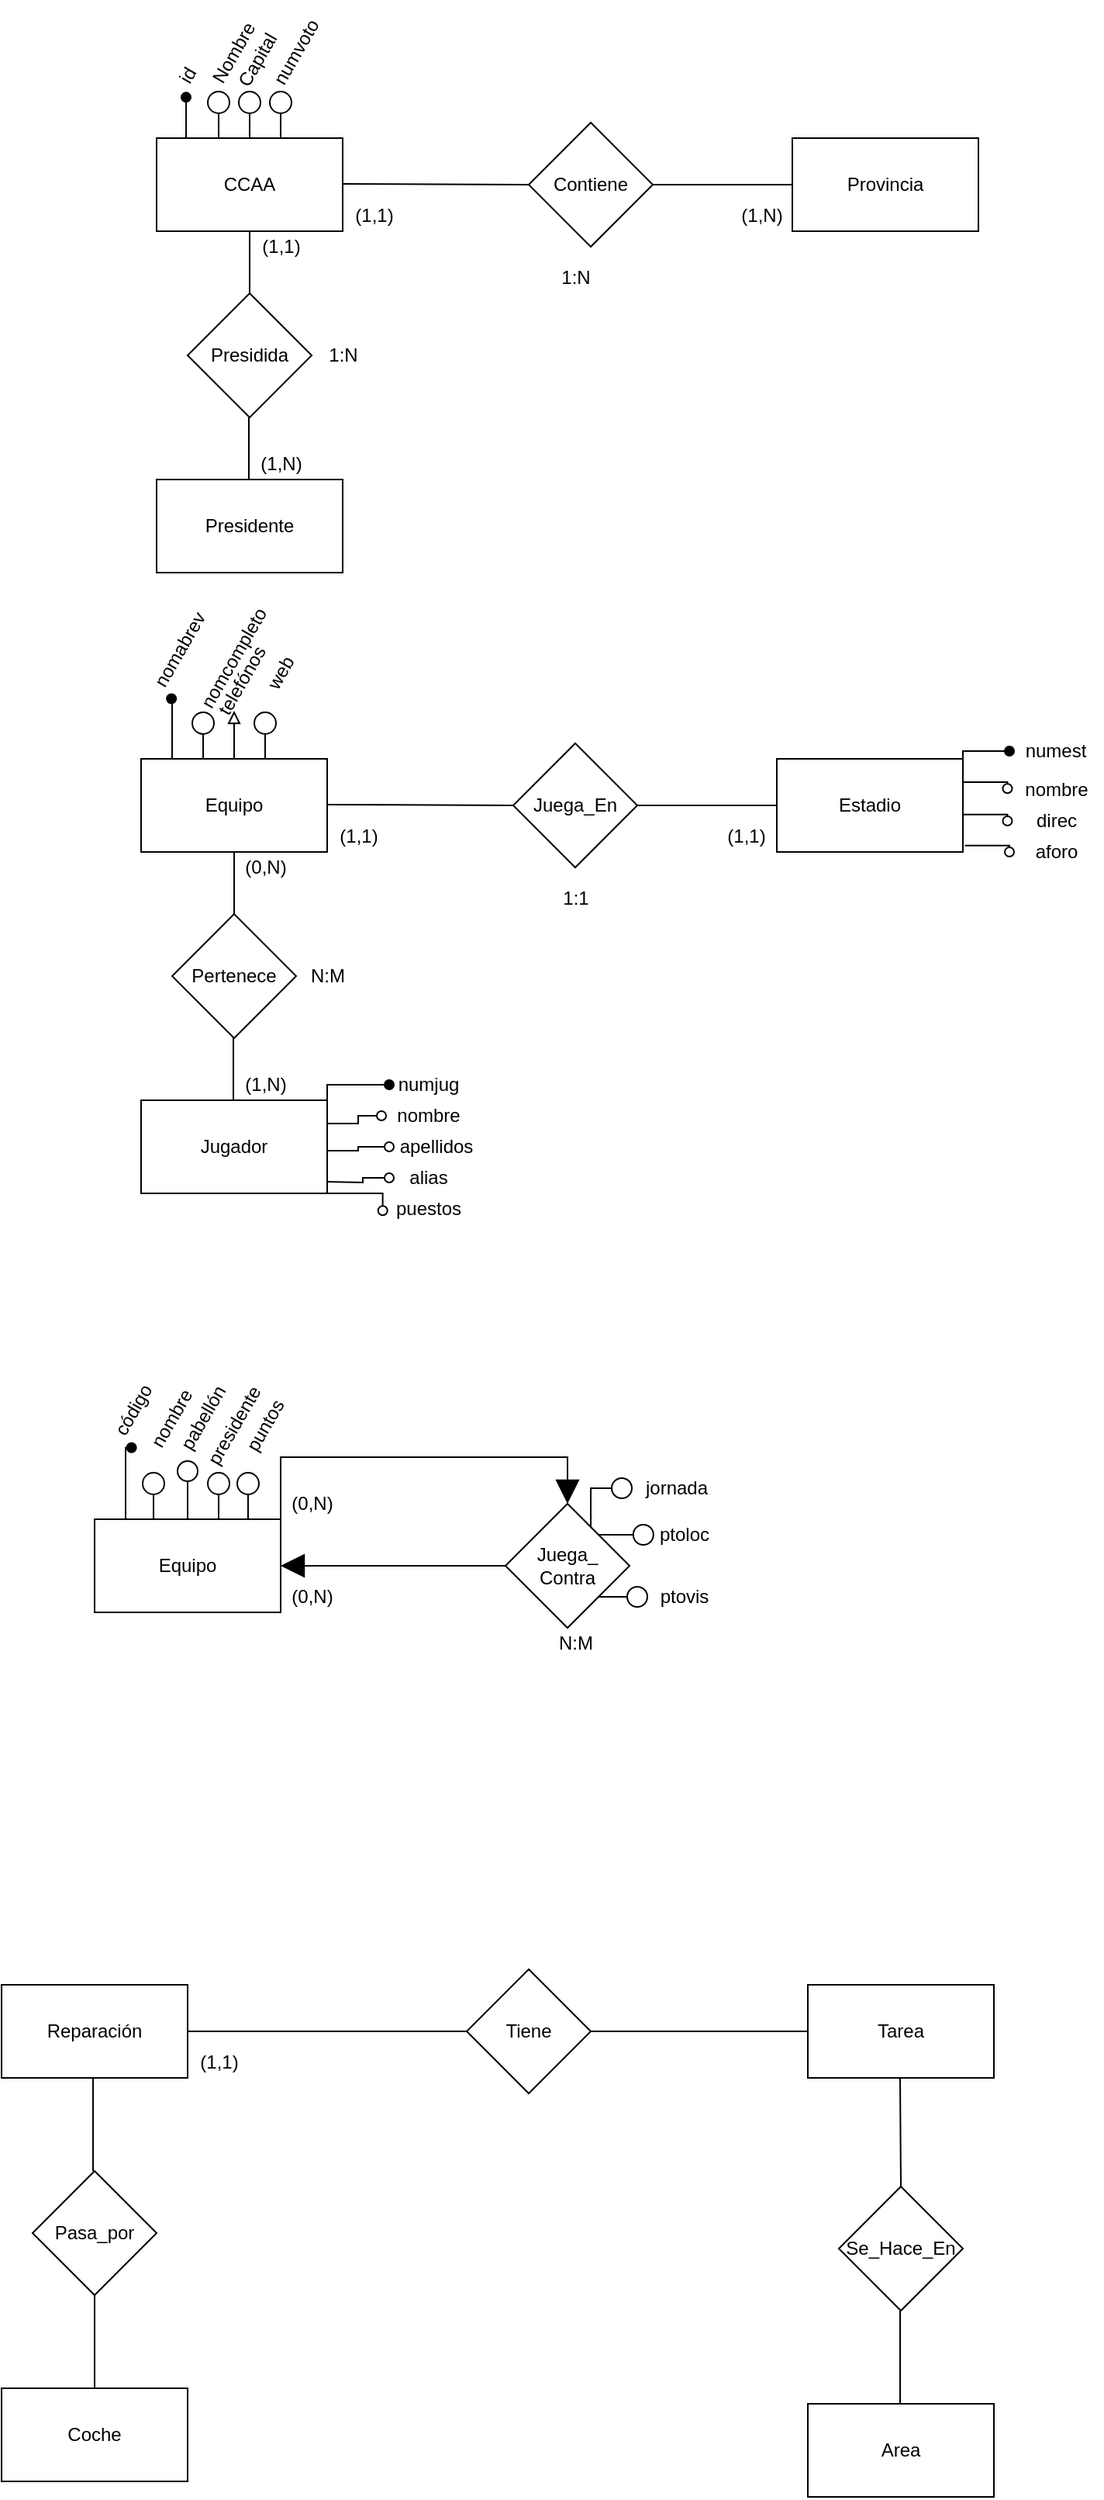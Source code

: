 <mxfile version="19.0.2" type="device"><diagram id="R2lEEEUBdFMjLlhIrx00" name="Page-1"><mxGraphModel dx="1662" dy="865" grid="1" gridSize="10" guides="1" tooltips="1" connect="1" arrows="1" fold="1" page="1" pageScale="1" pageWidth="850" pageHeight="1100" math="0" shadow="0" extFonts="Permanent Marker^https://fonts.googleapis.com/css?family=Permanent+Marker"><root><mxCell id="0"/><mxCell id="1" parent="0"/><mxCell id="-Oo9SdLdO-auJcoEW9sC-22" style="edgeStyle=orthogonalEdgeStyle;rounded=0;orthogonalLoop=1;jettySize=auto;html=1;exitX=0.25;exitY=0;exitDx=0;exitDy=0;endArrow=oval;endFill=1;entryX=-0.117;entryY=0.798;entryDx=0;entryDy=0;entryPerimeter=0;" parent="1" source="-Oo9SdLdO-auJcoEW9sC-1" target="-Oo9SdLdO-auJcoEW9sC-18" edge="1"><mxGeometry relative="1" as="geometry"><mxPoint x="180" y="80" as="targetPoint"/></mxGeometry></mxCell><mxCell id="-Oo9SdLdO-auJcoEW9sC-1" value="CCAA" style="rounded=0;whiteSpace=wrap;html=1;" parent="1" vertex="1"><mxGeometry x="160" y="100" width="120" height="60" as="geometry"/></mxCell><mxCell id="-Oo9SdLdO-auJcoEW9sC-2" value="Provincia" style="rounded=0;whiteSpace=wrap;html=1;" parent="1" vertex="1"><mxGeometry x="570" y="100" width="120" height="60" as="geometry"/></mxCell><mxCell id="-Oo9SdLdO-auJcoEW9sC-3" value="Presidente" style="rounded=0;whiteSpace=wrap;html=1;" parent="1" vertex="1"><mxGeometry x="160" y="320" width="120" height="60" as="geometry"/></mxCell><mxCell id="-Oo9SdLdO-auJcoEW9sC-4" value="Presidida" style="rhombus;whiteSpace=wrap;html=1;" parent="1" vertex="1"><mxGeometry x="180" y="200" width="80" height="80" as="geometry"/></mxCell><mxCell id="-Oo9SdLdO-auJcoEW9sC-5" value="Contiene" style="rhombus;whiteSpace=wrap;html=1;" parent="1" vertex="1"><mxGeometry x="400" y="90" width="80" height="80" as="geometry"/></mxCell><mxCell id="-Oo9SdLdO-auJcoEW9sC-6" value="" style="endArrow=none;html=1;rounded=0;entryX=0;entryY=0.5;entryDx=0;entryDy=0;exitX=1;exitY=0.5;exitDx=0;exitDy=0;" parent="1" source="-Oo9SdLdO-auJcoEW9sC-5" target="-Oo9SdLdO-auJcoEW9sC-2" edge="1"><mxGeometry width="50" height="50" relative="1" as="geometry"><mxPoint x="500" y="150" as="sourcePoint"/><mxPoint x="550" y="100" as="targetPoint"/></mxGeometry></mxCell><mxCell id="-Oo9SdLdO-auJcoEW9sC-7" value="" style="endArrow=none;html=1;rounded=0;entryX=0;entryY=0.5;entryDx=0;entryDy=0;exitX=1;exitY=0.5;exitDx=0;exitDy=0;" parent="1" target="-Oo9SdLdO-auJcoEW9sC-5" edge="1"><mxGeometry width="50" height="50" relative="1" as="geometry"><mxPoint x="280" y="129.5" as="sourcePoint"/><mxPoint x="370" y="129.5" as="targetPoint"/></mxGeometry></mxCell><mxCell id="-Oo9SdLdO-auJcoEW9sC-8" value="" style="endArrow=none;html=1;rounded=0;entryX=0.5;entryY=0;entryDx=0;entryDy=0;exitX=0.5;exitY=1;exitDx=0;exitDy=0;" parent="1" source="-Oo9SdLdO-auJcoEW9sC-1" target="-Oo9SdLdO-auJcoEW9sC-4" edge="1"><mxGeometry width="50" height="50" relative="1" as="geometry"><mxPoint x="200" y="170" as="sourcePoint"/><mxPoint x="290" y="170" as="targetPoint"/></mxGeometry></mxCell><mxCell id="-Oo9SdLdO-auJcoEW9sC-10" value="" style="endArrow=none;html=1;rounded=0;entryX=0.5;entryY=0;entryDx=0;entryDy=0;exitX=0.5;exitY=1;exitDx=0;exitDy=0;" parent="1" edge="1"><mxGeometry width="50" height="50" relative="1" as="geometry"><mxPoint x="219.5" y="280" as="sourcePoint"/><mxPoint x="219.5" y="320" as="targetPoint"/><Array as="points"/></mxGeometry></mxCell><mxCell id="-Oo9SdLdO-auJcoEW9sC-11" value="(1,N)" style="text;html=1;align=center;verticalAlign=middle;resizable=0;points=[];autosize=1;strokeColor=none;fillColor=none;" parent="1" vertex="1"><mxGeometry x="530" y="140" width="40" height="20" as="geometry"/></mxCell><mxCell id="-Oo9SdLdO-auJcoEW9sC-12" value="1:N" style="text;html=1;align=center;verticalAlign=middle;resizable=0;points=[];autosize=1;strokeColor=none;fillColor=none;" parent="1" vertex="1"><mxGeometry x="415" y="180" width="30" height="20" as="geometry"/></mxCell><mxCell id="-Oo9SdLdO-auJcoEW9sC-13" value="(1,1)" style="text;html=1;align=center;verticalAlign=middle;resizable=0;points=[];autosize=1;strokeColor=none;fillColor=none;" parent="1" vertex="1"><mxGeometry x="280" y="140" width="40" height="20" as="geometry"/></mxCell><mxCell id="-Oo9SdLdO-auJcoEW9sC-14" value="(1,1)" style="text;html=1;align=center;verticalAlign=middle;resizable=0;points=[];autosize=1;strokeColor=none;fillColor=none;" parent="1" vertex="1"><mxGeometry x="220" y="160" width="40" height="20" as="geometry"/></mxCell><mxCell id="-Oo9SdLdO-auJcoEW9sC-15" value="(1,N)" style="text;html=1;align=center;verticalAlign=middle;resizable=0;points=[];autosize=1;strokeColor=none;fillColor=none;" parent="1" vertex="1"><mxGeometry x="220" y="300" width="40" height="20" as="geometry"/></mxCell><mxCell id="-Oo9SdLdO-auJcoEW9sC-16" value="1:N" style="text;html=1;align=center;verticalAlign=middle;resizable=0;points=[];autosize=1;strokeColor=none;fillColor=none;" parent="1" vertex="1"><mxGeometry x="265" y="230" width="30" height="20" as="geometry"/></mxCell><mxCell id="-Oo9SdLdO-auJcoEW9sC-18" value="id" style="text;html=1;align=center;verticalAlign=middle;resizable=0;points=[];autosize=1;strokeColor=none;fillColor=none;rotation=-60;" parent="1" vertex="1"><mxGeometry x="170" y="50" width="20" height="20" as="geometry"/></mxCell><mxCell id="-Oo9SdLdO-auJcoEW9sC-23" style="edgeStyle=orthogonalEdgeStyle;rounded=0;orthogonalLoop=1;jettySize=auto;html=1;exitX=0.25;exitY=0;exitDx=0;exitDy=0;entryX=0.06;entryY=0.638;entryDx=0;entryDy=0;entryPerimeter=0;endArrow=circle;endFill=0;" parent="1" edge="1"><mxGeometry relative="1" as="geometry"><mxPoint x="212.01" y="100" as="sourcePoint"/><mxPoint x="200.0" y="69.001" as="targetPoint"/></mxGeometry></mxCell><mxCell id="-Oo9SdLdO-auJcoEW9sC-24" style="edgeStyle=orthogonalEdgeStyle;rounded=0;orthogonalLoop=1;jettySize=auto;html=1;exitX=0.25;exitY=0;exitDx=0;exitDy=0;entryX=0.06;entryY=0.638;entryDx=0;entryDy=0;entryPerimeter=0;endArrow=circle;endFill=0;" parent="1" edge="1"><mxGeometry relative="1" as="geometry"><mxPoint x="232.01" y="100" as="sourcePoint"/><mxPoint x="220.0" y="69.001" as="targetPoint"/></mxGeometry></mxCell><mxCell id="-Oo9SdLdO-auJcoEW9sC-25" style="edgeStyle=orthogonalEdgeStyle;rounded=0;orthogonalLoop=1;jettySize=auto;html=1;exitX=0.25;exitY=0;exitDx=0;exitDy=0;entryX=0.06;entryY=0.638;entryDx=0;entryDy=0;entryPerimeter=0;endArrow=circle;endFill=0;" parent="1" edge="1"><mxGeometry relative="1" as="geometry"><mxPoint x="252.01" y="100" as="sourcePoint"/><mxPoint x="240.0" y="69.001" as="targetPoint"/></mxGeometry></mxCell><mxCell id="-Oo9SdLdO-auJcoEW9sC-26" value="Nombre" style="text;html=1;strokeColor=none;fillColor=none;align=center;verticalAlign=middle;whiteSpace=wrap;rounded=0;rotation=-60;" parent="1" vertex="1"><mxGeometry x="180" y="30" width="60" height="30" as="geometry"/></mxCell><mxCell id="-Oo9SdLdO-auJcoEW9sC-27" value="Capital" style="text;html=1;align=center;verticalAlign=middle;resizable=0;points=[];autosize=1;strokeColor=none;fillColor=none;rotation=-60;" parent="1" vertex="1"><mxGeometry x="200" y="40" width="50" height="20" as="geometry"/></mxCell><mxCell id="-Oo9SdLdO-auJcoEW9sC-28" value="numvoto" style="text;html=1;align=center;verticalAlign=middle;resizable=0;points=[];autosize=1;strokeColor=none;fillColor=none;rotation=-60;" parent="1" vertex="1"><mxGeometry x="220" y="35" width="60" height="20" as="geometry"/></mxCell><mxCell id="VwGmruRyquvPyb2VEEmX-1" style="edgeStyle=orthogonalEdgeStyle;rounded=0;orthogonalLoop=1;jettySize=auto;html=1;exitX=0.25;exitY=0;exitDx=0;exitDy=0;endArrow=oval;endFill=1;entryX=0.075;entryY=1.045;entryDx=0;entryDy=0;entryPerimeter=0;" edge="1" parent="1" source="VwGmruRyquvPyb2VEEmX-2" target="VwGmruRyquvPyb2VEEmX-17"><mxGeometry relative="1" as="geometry"><mxPoint x="170" y="480" as="targetPoint"/><Array as="points"><mxPoint x="170" y="500"/><mxPoint x="170" y="463"/><mxPoint x="170" y="463"/></Array></mxGeometry></mxCell><mxCell id="VwGmruRyquvPyb2VEEmX-2" value="Equipo" style="rounded=0;whiteSpace=wrap;html=1;" vertex="1" parent="1"><mxGeometry x="150" y="500" width="120" height="60" as="geometry"/></mxCell><mxCell id="VwGmruRyquvPyb2VEEmX-38" style="edgeStyle=orthogonalEdgeStyle;rounded=0;orthogonalLoop=1;jettySize=auto;html=1;exitX=1;exitY=0.25;exitDx=0;exitDy=0;entryX=0;entryY=0.5;entryDx=0;entryDy=0;endArrow=oval;endFill=1;" edge="1" parent="1" source="VwGmruRyquvPyb2VEEmX-3" target="VwGmruRyquvPyb2VEEmX-33"><mxGeometry relative="1" as="geometry"><Array as="points"><mxPoint x="680" y="495"/></Array></mxGeometry></mxCell><mxCell id="VwGmruRyquvPyb2VEEmX-39" style="edgeStyle=orthogonalEdgeStyle;rounded=0;orthogonalLoop=1;jettySize=auto;html=1;exitX=1;exitY=0.25;exitDx=0;exitDy=0;entryX=-0.021;entryY=0.457;entryDx=0;entryDy=0;entryPerimeter=0;endArrow=oval;endFill=0;" edge="1" parent="1" source="VwGmruRyquvPyb2VEEmX-3" target="VwGmruRyquvPyb2VEEmX-34"><mxGeometry relative="1" as="geometry"/></mxCell><mxCell id="VwGmruRyquvPyb2VEEmX-3" value="Estadio" style="rounded=0;whiteSpace=wrap;html=1;" vertex="1" parent="1"><mxGeometry x="560" y="500" width="120" height="60" as="geometry"/></mxCell><mxCell id="VwGmruRyquvPyb2VEEmX-47" style="edgeStyle=orthogonalEdgeStyle;rounded=0;orthogonalLoop=1;jettySize=auto;html=1;exitX=1;exitY=0;exitDx=0;exitDy=0;entryX=0;entryY=0.5;entryDx=0;entryDy=0;entryPerimeter=0;endArrow=oval;endFill=1;" edge="1" parent="1" source="VwGmruRyquvPyb2VEEmX-4" target="VwGmruRyquvPyb2VEEmX-42"><mxGeometry relative="1" as="geometry"><Array as="points"><mxPoint x="270" y="710"/></Array></mxGeometry></mxCell><mxCell id="VwGmruRyquvPyb2VEEmX-48" style="edgeStyle=orthogonalEdgeStyle;rounded=0;orthogonalLoop=1;jettySize=auto;html=1;exitX=1;exitY=0.25;exitDx=0;exitDy=0;endArrow=oval;endFill=0;" edge="1" parent="1" source="VwGmruRyquvPyb2VEEmX-4" target="VwGmruRyquvPyb2VEEmX-43"><mxGeometry relative="1" as="geometry"/></mxCell><mxCell id="VwGmruRyquvPyb2VEEmX-52" style="edgeStyle=orthogonalEdgeStyle;rounded=0;orthogonalLoop=1;jettySize=auto;html=1;exitX=1;exitY=1;exitDx=0;exitDy=0;entryX=0.014;entryY=0.557;entryDx=0;entryDy=0;entryPerimeter=0;endArrow=oval;endFill=0;" edge="1" parent="1" source="VwGmruRyquvPyb2VEEmX-4" target="VwGmruRyquvPyb2VEEmX-46"><mxGeometry relative="1" as="geometry"/></mxCell><mxCell id="VwGmruRyquvPyb2VEEmX-4" value="Jugador" style="rounded=0;whiteSpace=wrap;html=1;" vertex="1" parent="1"><mxGeometry x="150" y="720" width="120" height="60" as="geometry"/></mxCell><mxCell id="VwGmruRyquvPyb2VEEmX-5" value="Pertenece" style="rhombus;whiteSpace=wrap;html=1;" vertex="1" parent="1"><mxGeometry x="170" y="600" width="80" height="80" as="geometry"/></mxCell><mxCell id="VwGmruRyquvPyb2VEEmX-6" value="Juega_En" style="rhombus;whiteSpace=wrap;html=1;" vertex="1" parent="1"><mxGeometry x="390" y="490" width="80" height="80" as="geometry"/></mxCell><mxCell id="VwGmruRyquvPyb2VEEmX-7" value="" style="endArrow=none;html=1;rounded=0;entryX=0;entryY=0.5;entryDx=0;entryDy=0;exitX=1;exitY=0.5;exitDx=0;exitDy=0;" edge="1" parent="1" source="VwGmruRyquvPyb2VEEmX-6" target="VwGmruRyquvPyb2VEEmX-3"><mxGeometry width="50" height="50" relative="1" as="geometry"><mxPoint x="490" y="550" as="sourcePoint"/><mxPoint x="540" y="500" as="targetPoint"/></mxGeometry></mxCell><mxCell id="VwGmruRyquvPyb2VEEmX-8" value="" style="endArrow=none;html=1;rounded=0;entryX=0;entryY=0.5;entryDx=0;entryDy=0;exitX=1;exitY=0.5;exitDx=0;exitDy=0;" edge="1" parent="1" target="VwGmruRyquvPyb2VEEmX-6"><mxGeometry width="50" height="50" relative="1" as="geometry"><mxPoint x="270" y="529.5" as="sourcePoint"/><mxPoint x="360" y="529.5" as="targetPoint"/></mxGeometry></mxCell><mxCell id="VwGmruRyquvPyb2VEEmX-9" value="" style="endArrow=none;html=1;rounded=0;entryX=0.5;entryY=0;entryDx=0;entryDy=0;exitX=0.5;exitY=1;exitDx=0;exitDy=0;" edge="1" parent="1" source="VwGmruRyquvPyb2VEEmX-2" target="VwGmruRyquvPyb2VEEmX-5"><mxGeometry width="50" height="50" relative="1" as="geometry"><mxPoint x="190" y="570" as="sourcePoint"/><mxPoint x="280" y="570" as="targetPoint"/></mxGeometry></mxCell><mxCell id="VwGmruRyquvPyb2VEEmX-10" value="" style="endArrow=none;html=1;rounded=0;entryX=0.5;entryY=0;entryDx=0;entryDy=0;exitX=0.5;exitY=1;exitDx=0;exitDy=0;" edge="1" parent="1"><mxGeometry width="50" height="50" relative="1" as="geometry"><mxPoint x="209.5" y="680" as="sourcePoint"/><mxPoint x="209.5" y="720" as="targetPoint"/><Array as="points"/></mxGeometry></mxCell><mxCell id="VwGmruRyquvPyb2VEEmX-11" value="(1,1)" style="text;html=1;align=center;verticalAlign=middle;resizable=0;points=[];autosize=1;strokeColor=none;fillColor=none;" vertex="1" parent="1"><mxGeometry x="520" y="540" width="40" height="20" as="geometry"/></mxCell><mxCell id="VwGmruRyquvPyb2VEEmX-12" value="1:1" style="text;html=1;align=center;verticalAlign=middle;resizable=0;points=[];autosize=1;strokeColor=none;fillColor=none;" vertex="1" parent="1"><mxGeometry x="415" y="580" width="30" height="20" as="geometry"/></mxCell><mxCell id="VwGmruRyquvPyb2VEEmX-13" value="(1,1)" style="text;html=1;align=center;verticalAlign=middle;resizable=0;points=[];autosize=1;strokeColor=none;fillColor=none;" vertex="1" parent="1"><mxGeometry x="270" y="540" width="40" height="20" as="geometry"/></mxCell><mxCell id="VwGmruRyquvPyb2VEEmX-14" value="(0,N)" style="text;html=1;align=center;verticalAlign=middle;resizable=0;points=[];autosize=1;strokeColor=none;fillColor=none;" vertex="1" parent="1"><mxGeometry x="210" y="560" width="40" height="20" as="geometry"/></mxCell><mxCell id="VwGmruRyquvPyb2VEEmX-15" value="(1,N)" style="text;html=1;align=center;verticalAlign=middle;resizable=0;points=[];autosize=1;strokeColor=none;fillColor=none;" vertex="1" parent="1"><mxGeometry x="210" y="700" width="40" height="20" as="geometry"/></mxCell><mxCell id="VwGmruRyquvPyb2VEEmX-16" value="N:M" style="text;html=1;align=center;verticalAlign=middle;resizable=0;points=[];autosize=1;strokeColor=none;fillColor=none;" vertex="1" parent="1"><mxGeometry x="250" y="630" width="40" height="20" as="geometry"/></mxCell><mxCell id="VwGmruRyquvPyb2VEEmX-17" value="nomabrev&lt;br&gt;" style="text;html=1;align=center;verticalAlign=middle;resizable=0;points=[];autosize=1;strokeColor=none;fillColor=none;rotation=-60;" vertex="1" parent="1"><mxGeometry x="140" y="420" width="70" height="20" as="geometry"/></mxCell><mxCell id="VwGmruRyquvPyb2VEEmX-18" style="edgeStyle=orthogonalEdgeStyle;rounded=0;orthogonalLoop=1;jettySize=auto;html=1;exitX=0.25;exitY=0;exitDx=0;exitDy=0;entryX=0.06;entryY=0.638;entryDx=0;entryDy=0;entryPerimeter=0;endArrow=circle;endFill=0;" edge="1" parent="1"><mxGeometry relative="1" as="geometry"><mxPoint x="202.01" y="500" as="sourcePoint"/><mxPoint x="190.0" y="469.001" as="targetPoint"/></mxGeometry></mxCell><mxCell id="VwGmruRyquvPyb2VEEmX-19" style="edgeStyle=orthogonalEdgeStyle;rounded=0;orthogonalLoop=1;jettySize=auto;html=1;exitX=0.25;exitY=0;exitDx=0;exitDy=0;entryX=0.06;entryY=0.638;entryDx=0;entryDy=0;entryPerimeter=0;endArrow=block;endFill=0;" edge="1" parent="1"><mxGeometry relative="1" as="geometry"><mxPoint x="222.01" y="500" as="sourcePoint"/><mxPoint x="210.0" y="469.001" as="targetPoint"/></mxGeometry></mxCell><mxCell id="VwGmruRyquvPyb2VEEmX-20" style="edgeStyle=orthogonalEdgeStyle;rounded=0;orthogonalLoop=1;jettySize=auto;html=1;exitX=0.25;exitY=0;exitDx=0;exitDy=0;entryX=0.06;entryY=0.638;entryDx=0;entryDy=0;entryPerimeter=0;endArrow=circle;endFill=0;" edge="1" parent="1"><mxGeometry relative="1" as="geometry"><mxPoint x="242.01" y="500" as="sourcePoint"/><mxPoint x="230.0" y="469.001" as="targetPoint"/></mxGeometry></mxCell><mxCell id="VwGmruRyquvPyb2VEEmX-21" value="nomcompleto" style="text;html=1;strokeColor=none;fillColor=none;align=center;verticalAlign=middle;whiteSpace=wrap;rounded=0;rotation=-60;" vertex="1" parent="1"><mxGeometry x="180" y="420" width="60" height="30" as="geometry"/></mxCell><mxCell id="VwGmruRyquvPyb2VEEmX-22" value="telefónos" style="text;html=1;align=center;verticalAlign=middle;resizable=0;points=[];autosize=1;strokeColor=none;fillColor=none;rotation=-60;" vertex="1" parent="1"><mxGeometry x="185" y="440" width="60" height="20" as="geometry"/></mxCell><mxCell id="VwGmruRyquvPyb2VEEmX-23" value="web&lt;br&gt;" style="text;html=1;align=center;verticalAlign=middle;resizable=0;points=[];autosize=1;strokeColor=none;fillColor=none;rotation=-60;" vertex="1" parent="1"><mxGeometry x="220" y="435" width="40" height="20" as="geometry"/></mxCell><mxCell id="VwGmruRyquvPyb2VEEmX-33" value="numest" style="text;html=1;strokeColor=none;fillColor=none;align=center;verticalAlign=middle;whiteSpace=wrap;rounded=0;" vertex="1" parent="1"><mxGeometry x="710" y="480" width="60" height="30" as="geometry"/></mxCell><mxCell id="VwGmruRyquvPyb2VEEmX-34" value="nombre" style="text;html=1;align=center;verticalAlign=middle;resizable=0;points=[];autosize=1;strokeColor=none;fillColor=none;" vertex="1" parent="1"><mxGeometry x="710" y="510" width="60" height="20" as="geometry"/></mxCell><mxCell id="VwGmruRyquvPyb2VEEmX-35" value="direc" style="text;html=1;align=center;verticalAlign=middle;resizable=0;points=[];autosize=1;strokeColor=none;fillColor=none;" vertex="1" parent="1"><mxGeometry x="720" y="530" width="40" height="20" as="geometry"/></mxCell><mxCell id="VwGmruRyquvPyb2VEEmX-36" value="aforo" style="text;html=1;align=center;verticalAlign=middle;resizable=0;points=[];autosize=1;strokeColor=none;fillColor=none;" vertex="1" parent="1"><mxGeometry x="720" y="550" width="40" height="20" as="geometry"/></mxCell><mxCell id="VwGmruRyquvPyb2VEEmX-40" style="edgeStyle=orthogonalEdgeStyle;rounded=0;orthogonalLoop=1;jettySize=auto;html=1;exitX=1;exitY=0.25;exitDx=0;exitDy=0;entryX=-0.021;entryY=0.457;entryDx=0;entryDy=0;entryPerimeter=0;endArrow=oval;endFill=0;" edge="1" parent="1"><mxGeometry relative="1" as="geometry"><mxPoint x="680" y="535.86" as="sourcePoint"/><mxPoint x="708.74" y="540" as="targetPoint"/></mxGeometry></mxCell><mxCell id="VwGmruRyquvPyb2VEEmX-41" style="edgeStyle=orthogonalEdgeStyle;rounded=0;orthogonalLoop=1;jettySize=auto;html=1;exitX=1;exitY=0.25;exitDx=0;exitDy=0;entryX=-0.021;entryY=0.457;entryDx=0;entryDy=0;entryPerimeter=0;endArrow=oval;endFill=0;" edge="1" parent="1"><mxGeometry relative="1" as="geometry"><mxPoint x="681.26" y="555.86" as="sourcePoint"/><mxPoint x="710" y="560" as="targetPoint"/></mxGeometry></mxCell><mxCell id="VwGmruRyquvPyb2VEEmX-42" value="numjug" style="text;html=1;align=center;verticalAlign=middle;resizable=0;points=[];autosize=1;strokeColor=none;fillColor=none;" vertex="1" parent="1"><mxGeometry x="310" y="700" width="50" height="20" as="geometry"/></mxCell><mxCell id="VwGmruRyquvPyb2VEEmX-43" value="nombre&lt;br&gt;" style="text;html=1;align=center;verticalAlign=middle;resizable=0;points=[];autosize=1;strokeColor=none;fillColor=none;" vertex="1" parent="1"><mxGeometry x="305" y="720" width="60" height="20" as="geometry"/></mxCell><mxCell id="VwGmruRyquvPyb2VEEmX-44" value="apellidos" style="text;html=1;align=center;verticalAlign=middle;resizable=0;points=[];autosize=1;strokeColor=none;fillColor=none;" vertex="1" parent="1"><mxGeometry x="310" y="740" width="60" height="20" as="geometry"/></mxCell><mxCell id="VwGmruRyquvPyb2VEEmX-45" value="alias" style="text;html=1;align=center;verticalAlign=middle;resizable=0;points=[];autosize=1;strokeColor=none;fillColor=none;" vertex="1" parent="1"><mxGeometry x="315" y="760" width="40" height="20" as="geometry"/></mxCell><mxCell id="VwGmruRyquvPyb2VEEmX-46" value="puestos" style="text;html=1;align=center;verticalAlign=middle;resizable=0;points=[];autosize=1;strokeColor=none;fillColor=none;" vertex="1" parent="1"><mxGeometry x="305" y="780" width="60" height="20" as="geometry"/></mxCell><mxCell id="VwGmruRyquvPyb2VEEmX-49" style="edgeStyle=orthogonalEdgeStyle;rounded=0;orthogonalLoop=1;jettySize=auto;html=1;exitX=1;exitY=0.25;exitDx=0;exitDy=0;endArrow=oval;endFill=0;" edge="1" parent="1" target="VwGmruRyquvPyb2VEEmX-44"><mxGeometry relative="1" as="geometry"><mxPoint x="270" y="752.49" as="sourcePoint"/><mxPoint x="305" y="747.49" as="targetPoint"/><Array as="points"><mxPoint x="290" y="753"/><mxPoint x="290" y="750"/></Array></mxGeometry></mxCell><mxCell id="VwGmruRyquvPyb2VEEmX-50" style="edgeStyle=orthogonalEdgeStyle;rounded=0;orthogonalLoop=1;jettySize=auto;html=1;exitX=1;exitY=0.25;exitDx=0;exitDy=0;endArrow=oval;endFill=0;entryX=-0.125;entryY=0.5;entryDx=0;entryDy=0;entryPerimeter=0;" edge="1" parent="1" target="VwGmruRyquvPyb2VEEmX-45"><mxGeometry relative="1" as="geometry"><mxPoint x="270" y="772.49" as="sourcePoint"/><mxPoint x="305" y="767.49" as="targetPoint"/></mxGeometry></mxCell><mxCell id="VwGmruRyquvPyb2VEEmX-53" style="edgeStyle=orthogonalEdgeStyle;rounded=0;orthogonalLoop=1;jettySize=auto;html=1;exitX=0.25;exitY=0;exitDx=0;exitDy=0;endArrow=oval;endFill=1;entryX=0.075;entryY=1.045;entryDx=0;entryDy=0;entryPerimeter=0;" edge="1" parent="1" source="VwGmruRyquvPyb2VEEmX-54" target="VwGmruRyquvPyb2VEEmX-74"><mxGeometry relative="1" as="geometry"><mxPoint x="140" y="970" as="targetPoint"/><Array as="points"><mxPoint x="140" y="990"/><mxPoint x="140" y="953"/><mxPoint x="140" y="953"/></Array></mxGeometry></mxCell><mxCell id="VwGmruRyquvPyb2VEEmX-97" style="edgeStyle=orthogonalEdgeStyle;rounded=0;orthogonalLoop=1;jettySize=auto;html=1;exitX=1;exitY=0;exitDx=0;exitDy=0;entryX=0.5;entryY=0;entryDx=0;entryDy=0;endArrow=block;endFill=1;endSize=13;" edge="1" parent="1" source="VwGmruRyquvPyb2VEEmX-54" target="VwGmruRyquvPyb2VEEmX-63"><mxGeometry relative="1" as="geometry"/></mxCell><mxCell id="VwGmruRyquvPyb2VEEmX-54" value="Equipo" style="rounded=0;whiteSpace=wrap;html=1;" vertex="1" parent="1"><mxGeometry x="120" y="990" width="120" height="60" as="geometry"/></mxCell><mxCell id="VwGmruRyquvPyb2VEEmX-98" style="edgeStyle=orthogonalEdgeStyle;rounded=0;orthogonalLoop=1;jettySize=auto;html=1;exitX=0;exitY=0.5;exitDx=0;exitDy=0;entryX=1;entryY=0.5;entryDx=0;entryDy=0;endArrow=block;endFill=1;endSize=13;" edge="1" parent="1" source="VwGmruRyquvPyb2VEEmX-63" target="VwGmruRyquvPyb2VEEmX-54"><mxGeometry relative="1" as="geometry"/></mxCell><mxCell id="VwGmruRyquvPyb2VEEmX-103" style="edgeStyle=orthogonalEdgeStyle;rounded=0;orthogonalLoop=1;jettySize=auto;html=1;exitX=1;exitY=0;exitDx=0;exitDy=0;endArrow=oval;endFill=0;endSize=13;" edge="1" parent="1" source="VwGmruRyquvPyb2VEEmX-63"><mxGeometry relative="1" as="geometry"><mxPoint x="460" y="970" as="targetPoint"/><Array as="points"><mxPoint x="440" y="1000"/><mxPoint x="440" y="970"/></Array></mxGeometry></mxCell><mxCell id="VwGmruRyquvPyb2VEEmX-104" style="edgeStyle=orthogonalEdgeStyle;rounded=0;orthogonalLoop=1;jettySize=auto;html=1;exitX=1;exitY=0;exitDx=0;exitDy=0;entryX=-0.022;entryY=0.508;entryDx=0;entryDy=0;entryPerimeter=0;endArrow=oval;endFill=0;endSize=13;" edge="1" parent="1" source="VwGmruRyquvPyb2VEEmX-63" target="VwGmruRyquvPyb2VEEmX-101"><mxGeometry relative="1" as="geometry"/></mxCell><mxCell id="VwGmruRyquvPyb2VEEmX-105" style="edgeStyle=orthogonalEdgeStyle;rounded=0;orthogonalLoop=1;jettySize=auto;html=1;exitX=1;exitY=1;exitDx=0;exitDy=0;endArrow=oval;endFill=0;endSize=13;" edge="1" parent="1" source="VwGmruRyquvPyb2VEEmX-63"><mxGeometry relative="1" as="geometry"><mxPoint x="470" y="1039.93" as="targetPoint"/></mxGeometry></mxCell><mxCell id="VwGmruRyquvPyb2VEEmX-63" value="Juega_&lt;br&gt;Contra" style="rhombus;whiteSpace=wrap;html=1;" vertex="1" parent="1"><mxGeometry x="385" y="980" width="80" height="80" as="geometry"/></mxCell><mxCell id="VwGmruRyquvPyb2VEEmX-65" value="" style="endArrow=block;html=1;rounded=0;exitX=1;exitY=0.5;exitDx=0;exitDy=0;endFill=1;" edge="1" parent="1"><mxGeometry width="50" height="50" relative="1" as="geometry"><mxPoint x="240" y="1019.5" as="sourcePoint"/><mxPoint x="240" y="1020" as="targetPoint"/></mxGeometry></mxCell><mxCell id="VwGmruRyquvPyb2VEEmX-69" value="N:M" style="text;html=1;align=center;verticalAlign=middle;resizable=0;points=[];autosize=1;strokeColor=none;fillColor=none;" vertex="1" parent="1"><mxGeometry x="410" y="1060" width="40" height="20" as="geometry"/></mxCell><mxCell id="VwGmruRyquvPyb2VEEmX-70" value="(0,N)" style="text;html=1;align=center;verticalAlign=middle;resizable=0;points=[];autosize=1;strokeColor=none;fillColor=none;" vertex="1" parent="1"><mxGeometry x="240" y="1030" width="40" height="20" as="geometry"/></mxCell><mxCell id="VwGmruRyquvPyb2VEEmX-74" value="código" style="text;html=1;align=center;verticalAlign=middle;resizable=0;points=[];autosize=1;strokeColor=none;fillColor=none;rotation=-60;" vertex="1" parent="1"><mxGeometry x="120" y="910" width="50" height="20" as="geometry"/></mxCell><mxCell id="VwGmruRyquvPyb2VEEmX-75" style="edgeStyle=orthogonalEdgeStyle;rounded=0;orthogonalLoop=1;jettySize=auto;html=1;exitX=0.25;exitY=0;exitDx=0;exitDy=0;entryX=0.06;entryY=0.638;entryDx=0;entryDy=0;entryPerimeter=0;endArrow=circle;endFill=0;" edge="1" parent="1"><mxGeometry relative="1" as="geometry"><mxPoint x="170" y="990" as="sourcePoint"/><mxPoint x="157.99" y="959.001" as="targetPoint"/></mxGeometry></mxCell><mxCell id="VwGmruRyquvPyb2VEEmX-76" style="edgeStyle=orthogonalEdgeStyle;rounded=0;orthogonalLoop=1;jettySize=auto;html=1;exitX=0.25;exitY=0;exitDx=0;exitDy=0;entryX=0.06;entryY=0.638;entryDx=0;entryDy=0;entryPerimeter=0;endArrow=oval;endFill=0;endSize=13;" edge="1" parent="1"><mxGeometry relative="1" as="geometry"><mxPoint x="192.01" y="990" as="sourcePoint"/><mxPoint x="180.0" y="959.001" as="targetPoint"/></mxGeometry></mxCell><mxCell id="VwGmruRyquvPyb2VEEmX-77" style="edgeStyle=orthogonalEdgeStyle;rounded=0;orthogonalLoop=1;jettySize=auto;html=1;exitX=0.25;exitY=0;exitDx=0;exitDy=0;entryX=0.06;entryY=0.638;entryDx=0;entryDy=0;entryPerimeter=0;endArrow=circle;endFill=0;" edge="1" parent="1"><mxGeometry relative="1" as="geometry"><mxPoint x="212.01" y="990" as="sourcePoint"/><mxPoint x="200.0" y="959.001" as="targetPoint"/></mxGeometry></mxCell><mxCell id="VwGmruRyquvPyb2VEEmX-78" value="nombre" style="text;html=1;strokeColor=none;fillColor=none;align=center;verticalAlign=middle;whiteSpace=wrap;rounded=0;rotation=-60;" vertex="1" parent="1"><mxGeometry x="140" y="910" width="60" height="30" as="geometry"/></mxCell><mxCell id="VwGmruRyquvPyb2VEEmX-79" value="pabellón" style="text;html=1;align=center;verticalAlign=middle;resizable=0;points=[];autosize=1;strokeColor=none;fillColor=none;rotation=-60;" vertex="1" parent="1"><mxGeometry x="160" y="915" width="60" height="20" as="geometry"/></mxCell><mxCell id="VwGmruRyquvPyb2VEEmX-80" value="presidente" style="text;html=1;align=center;verticalAlign=middle;resizable=0;points=[];autosize=1;strokeColor=none;fillColor=none;rotation=-60;" vertex="1" parent="1"><mxGeometry x="175" y="920" width="70" height="20" as="geometry"/></mxCell><mxCell id="VwGmruRyquvPyb2VEEmX-95" value="puntos" style="text;html=1;align=center;verticalAlign=middle;resizable=0;points=[];autosize=1;strokeColor=none;fillColor=none;rotation=-60;" vertex="1" parent="1"><mxGeometry x="205" y="920" width="50" height="20" as="geometry"/></mxCell><mxCell id="VwGmruRyquvPyb2VEEmX-96" style="edgeStyle=orthogonalEdgeStyle;rounded=0;orthogonalLoop=1;jettySize=auto;html=1;exitX=0.25;exitY=0;exitDx=0;exitDy=0;entryX=0.06;entryY=0.638;entryDx=0;entryDy=0;entryPerimeter=0;endArrow=circle;endFill=0;" edge="1" parent="1"><mxGeometry relative="1" as="geometry"><mxPoint x="231" y="990" as="sourcePoint"/><mxPoint x="218.99" y="959.001" as="targetPoint"/></mxGeometry></mxCell><mxCell id="VwGmruRyquvPyb2VEEmX-99" value="(0,N)" style="text;html=1;align=center;verticalAlign=middle;resizable=0;points=[];autosize=1;strokeColor=none;fillColor=none;" vertex="1" parent="1"><mxGeometry x="240" y="970" width="40" height="20" as="geometry"/></mxCell><mxCell id="VwGmruRyquvPyb2VEEmX-100" value="jornada" style="text;html=1;align=center;verticalAlign=middle;resizable=0;points=[];autosize=1;strokeColor=none;fillColor=none;" vertex="1" parent="1"><mxGeometry x="465" y="960" width="60" height="20" as="geometry"/></mxCell><mxCell id="VwGmruRyquvPyb2VEEmX-101" value="ptoloc" style="text;html=1;align=center;verticalAlign=middle;resizable=0;points=[];autosize=1;strokeColor=none;fillColor=none;" vertex="1" parent="1"><mxGeometry x="475" y="990" width="50" height="20" as="geometry"/></mxCell><mxCell id="VwGmruRyquvPyb2VEEmX-102" value="ptovis" style="text;html=1;align=center;verticalAlign=middle;resizable=0;points=[];autosize=1;strokeColor=none;fillColor=none;" vertex="1" parent="1"><mxGeometry x="475" y="1030" width="50" height="20" as="geometry"/></mxCell><mxCell id="VwGmruRyquvPyb2VEEmX-106" value="Coche" style="rounded=0;whiteSpace=wrap;html=1;" vertex="1" parent="1"><mxGeometry x="60" y="1550" width="120" height="60" as="geometry"/></mxCell><mxCell id="VwGmruRyquvPyb2VEEmX-107" value="Tarea" style="rounded=0;whiteSpace=wrap;html=1;" vertex="1" parent="1"><mxGeometry x="580" y="1290" width="120" height="60" as="geometry"/></mxCell><mxCell id="VwGmruRyquvPyb2VEEmX-108" value="Area" style="rounded=0;whiteSpace=wrap;html=1;" vertex="1" parent="1"><mxGeometry x="580" y="1560" width="120" height="60" as="geometry"/></mxCell><mxCell id="VwGmruRyquvPyb2VEEmX-109" value="Reparación" style="rounded=0;whiteSpace=wrap;html=1;" vertex="1" parent="1"><mxGeometry x="60" y="1290" width="120" height="60" as="geometry"/></mxCell><mxCell id="VwGmruRyquvPyb2VEEmX-110" value="Pasa_por" style="rhombus;whiteSpace=wrap;html=1;" vertex="1" parent="1"><mxGeometry x="80" y="1410" width="80" height="80" as="geometry"/></mxCell><mxCell id="VwGmruRyquvPyb2VEEmX-111" value="Tiene" style="rhombus;whiteSpace=wrap;html=1;" vertex="1" parent="1"><mxGeometry x="360" y="1280" width="80" height="80" as="geometry"/></mxCell><mxCell id="VwGmruRyquvPyb2VEEmX-112" value="Se_Hace_En" style="rhombus;whiteSpace=wrap;html=1;" vertex="1" parent="1"><mxGeometry x="600" y="1420" width="80" height="80" as="geometry"/></mxCell><mxCell id="VwGmruRyquvPyb2VEEmX-115" value="" style="endArrow=none;html=1;rounded=0;endSize=13;entryX=0.5;entryY=1;entryDx=0;entryDy=0;" edge="1" parent="1" target="VwGmruRyquvPyb2VEEmX-110"><mxGeometry width="50" height="50" relative="1" as="geometry"><mxPoint x="120" y="1550" as="sourcePoint"/><mxPoint x="170" y="1500" as="targetPoint"/></mxGeometry></mxCell><mxCell id="VwGmruRyquvPyb2VEEmX-116" value="" style="endArrow=none;html=1;rounded=0;endSize=13;entryX=0.5;entryY=1;entryDx=0;entryDy=0;" edge="1" parent="1"><mxGeometry width="50" height="50" relative="1" as="geometry"><mxPoint x="119" y="1410" as="sourcePoint"/><mxPoint x="119" y="1350" as="targetPoint"/></mxGeometry></mxCell><mxCell id="VwGmruRyquvPyb2VEEmX-117" value="" style="endArrow=none;html=1;rounded=0;endSize=13;exitX=1;exitY=0.5;exitDx=0;exitDy=0;entryX=0;entryY=0.5;entryDx=0;entryDy=0;" edge="1" parent="1" source="VwGmruRyquvPyb2VEEmX-109" target="VwGmruRyquvPyb2VEEmX-111"><mxGeometry width="50" height="50" relative="1" as="geometry"><mxPoint x="220" y="1340" as="sourcePoint"/><mxPoint x="350" y="1320" as="targetPoint"/></mxGeometry></mxCell><mxCell id="VwGmruRyquvPyb2VEEmX-118" value="" style="endArrow=none;html=1;rounded=0;endSize=13;entryX=0;entryY=0.5;entryDx=0;entryDy=0;exitX=1;exitY=0.5;exitDx=0;exitDy=0;" edge="1" parent="1" source="VwGmruRyquvPyb2VEEmX-111" target="VwGmruRyquvPyb2VEEmX-107"><mxGeometry width="50" height="50" relative="1" as="geometry"><mxPoint x="510" y="1350" as="sourcePoint"/><mxPoint x="510" y="1290" as="targetPoint"/></mxGeometry></mxCell><mxCell id="VwGmruRyquvPyb2VEEmX-119" value="" style="endArrow=none;html=1;rounded=0;endSize=13;entryX=0.5;entryY=1;entryDx=0;entryDy=0;exitX=0.5;exitY=0;exitDx=0;exitDy=0;" edge="1" parent="1" source="VwGmruRyquvPyb2VEEmX-112"><mxGeometry width="50" height="50" relative="1" as="geometry"><mxPoint x="639.5" y="1410" as="sourcePoint"/><mxPoint x="639.5" y="1350" as="targetPoint"/></mxGeometry></mxCell><mxCell id="VwGmruRyquvPyb2VEEmX-120" value="" style="endArrow=none;html=1;rounded=0;endSize=13;entryX=0.5;entryY=1;entryDx=0;entryDy=0;" edge="1" parent="1"><mxGeometry width="50" height="50" relative="1" as="geometry"><mxPoint x="639.5" y="1560" as="sourcePoint"/><mxPoint x="639.5" y="1500" as="targetPoint"/></mxGeometry></mxCell><mxCell id="VwGmruRyquvPyb2VEEmX-121" value="(1,1)" style="text;html=1;align=center;verticalAlign=middle;resizable=0;points=[];autosize=1;strokeColor=none;fillColor=none;" vertex="1" parent="1"><mxGeometry x="180" y="1330" width="40" height="20" as="geometry"/></mxCell></root></mxGraphModel></diagram></mxfile>